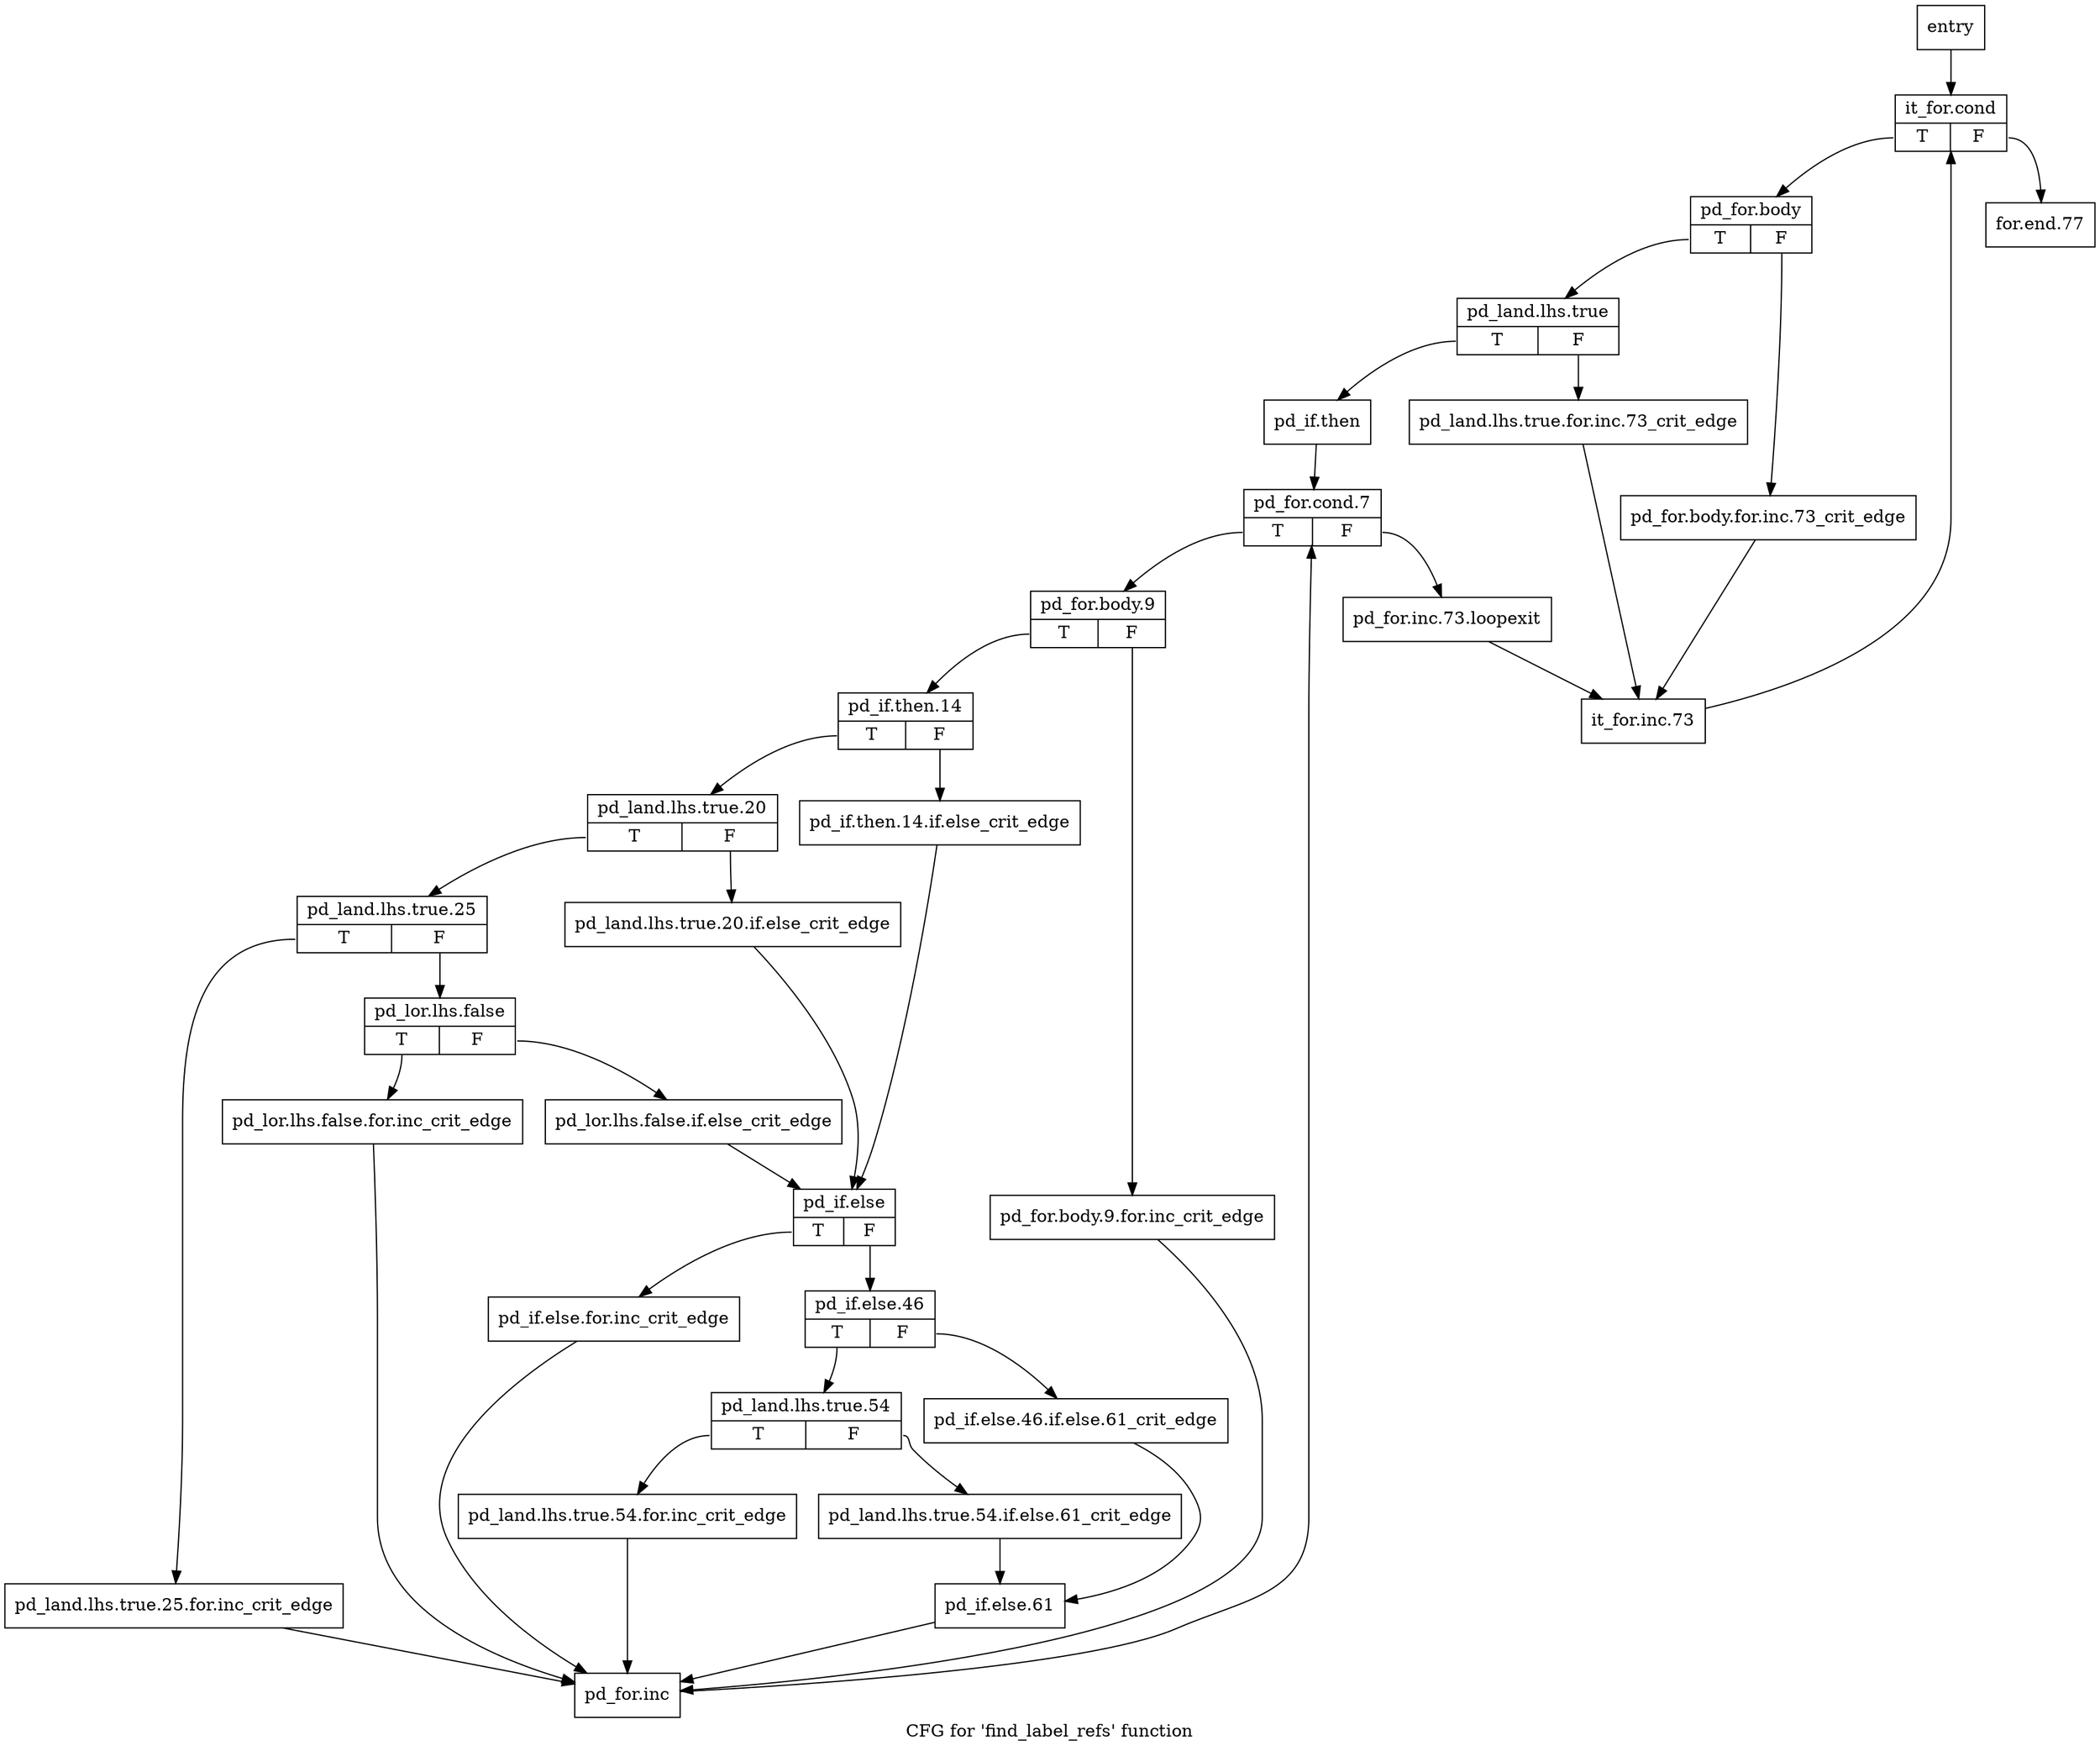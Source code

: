 digraph "CFG for 'find_label_refs' function" {
	label="CFG for 'find_label_refs' function";

	Node0x2ff0470 [shape=record,label="{entry}"];
	Node0x2ff0470 -> Node0x2ff08c0;
	Node0x2ff08c0 [shape=record,label="{it_for.cond|{<s0>T|<s1>F}}"];
	Node0x2ff08c0:s0 -> Node0x2ff0910;
	Node0x2ff08c0:s1 -> Node0x2ff11d0;
	Node0x2ff0910 [shape=record,label="{pd_for.body|{<s0>T|<s1>F}}"];
	Node0x2ff0910:s0 -> Node0x2ff09b0;
	Node0x2ff0910:s1 -> Node0x2ff0960;
	Node0x2ff0960 [shape=record,label="{pd_for.body.for.inc.73_crit_edge}"];
	Node0x2ff0960 -> Node0x2ff1180;
	Node0x2ff09b0 [shape=record,label="{pd_land.lhs.true|{<s0>T|<s1>F}}"];
	Node0x2ff09b0:s0 -> Node0x2ff0a50;
	Node0x2ff09b0:s1 -> Node0x2ff0a00;
	Node0x2ff0a00 [shape=record,label="{pd_land.lhs.true.for.inc.73_crit_edge}"];
	Node0x2ff0a00 -> Node0x2ff1180;
	Node0x2ff0a50 [shape=record,label="{pd_if.then}"];
	Node0x2ff0a50 -> Node0x2ff0aa0;
	Node0x2ff0aa0 [shape=record,label="{pd_for.cond.7|{<s0>T|<s1>F}}"];
	Node0x2ff0aa0:s0 -> Node0x2ff0af0;
	Node0x2ff0aa0:s1 -> Node0x2ff1130;
	Node0x2ff0af0 [shape=record,label="{pd_for.body.9|{<s0>T|<s1>F}}"];
	Node0x2ff0af0:s0 -> Node0x2ff0b90;
	Node0x2ff0af0:s1 -> Node0x2ff0b40;
	Node0x2ff0b40 [shape=record,label="{pd_for.body.9.for.inc_crit_edge}"];
	Node0x2ff0b40 -> Node0x2ff10e0;
	Node0x2ff0b90 [shape=record,label="{pd_if.then.14|{<s0>T|<s1>F}}"];
	Node0x2ff0b90:s0 -> Node0x2ff0c30;
	Node0x2ff0b90:s1 -> Node0x2ff0be0;
	Node0x2ff0be0 [shape=record,label="{pd_if.then.14.if.else_crit_edge}"];
	Node0x2ff0be0 -> Node0x2ff0e60;
	Node0x2ff0c30 [shape=record,label="{pd_land.lhs.true.20|{<s0>T|<s1>F}}"];
	Node0x2ff0c30:s0 -> Node0x2ff0cd0;
	Node0x2ff0c30:s1 -> Node0x2ff0c80;
	Node0x2ff0c80 [shape=record,label="{pd_land.lhs.true.20.if.else_crit_edge}"];
	Node0x2ff0c80 -> Node0x2ff0e60;
	Node0x2ff0cd0 [shape=record,label="{pd_land.lhs.true.25|{<s0>T|<s1>F}}"];
	Node0x2ff0cd0:s0 -> Node0x2ff0d20;
	Node0x2ff0cd0:s1 -> Node0x2ff0d70;
	Node0x2ff0d20 [shape=record,label="{pd_land.lhs.true.25.for.inc_crit_edge}"];
	Node0x2ff0d20 -> Node0x2ff10e0;
	Node0x2ff0d70 [shape=record,label="{pd_lor.lhs.false|{<s0>T|<s1>F}}"];
	Node0x2ff0d70:s0 -> Node0x2ff0e10;
	Node0x2ff0d70:s1 -> Node0x2ff0dc0;
	Node0x2ff0dc0 [shape=record,label="{pd_lor.lhs.false.if.else_crit_edge}"];
	Node0x2ff0dc0 -> Node0x2ff0e60;
	Node0x2ff0e10 [shape=record,label="{pd_lor.lhs.false.for.inc_crit_edge}"];
	Node0x2ff0e10 -> Node0x2ff10e0;
	Node0x2ff0e60 [shape=record,label="{pd_if.else|{<s0>T|<s1>F}}"];
	Node0x2ff0e60:s0 -> Node0x2ff0eb0;
	Node0x2ff0e60:s1 -> Node0x2ff0f00;
	Node0x2ff0eb0 [shape=record,label="{pd_if.else.for.inc_crit_edge}"];
	Node0x2ff0eb0 -> Node0x2ff10e0;
	Node0x2ff0f00 [shape=record,label="{pd_if.else.46|{<s0>T|<s1>F}}"];
	Node0x2ff0f00:s0 -> Node0x2ff0fa0;
	Node0x2ff0f00:s1 -> Node0x2ff0f50;
	Node0x2ff0f50 [shape=record,label="{pd_if.else.46.if.else.61_crit_edge}"];
	Node0x2ff0f50 -> Node0x2ff1090;
	Node0x2ff0fa0 [shape=record,label="{pd_land.lhs.true.54|{<s0>T|<s1>F}}"];
	Node0x2ff0fa0:s0 -> Node0x2ff1040;
	Node0x2ff0fa0:s1 -> Node0x2ff0ff0;
	Node0x2ff0ff0 [shape=record,label="{pd_land.lhs.true.54.if.else.61_crit_edge}"];
	Node0x2ff0ff0 -> Node0x2ff1090;
	Node0x2ff1040 [shape=record,label="{pd_land.lhs.true.54.for.inc_crit_edge}"];
	Node0x2ff1040 -> Node0x2ff10e0;
	Node0x2ff1090 [shape=record,label="{pd_if.else.61}"];
	Node0x2ff1090 -> Node0x2ff10e0;
	Node0x2ff10e0 [shape=record,label="{pd_for.inc}"];
	Node0x2ff10e0 -> Node0x2ff0aa0;
	Node0x2ff1130 [shape=record,label="{pd_for.inc.73.loopexit}"];
	Node0x2ff1130 -> Node0x2ff1180;
	Node0x2ff1180 [shape=record,label="{it_for.inc.73}"];
	Node0x2ff1180 -> Node0x2ff08c0;
	Node0x2ff11d0 [shape=record,label="{for.end.77}"];
}
